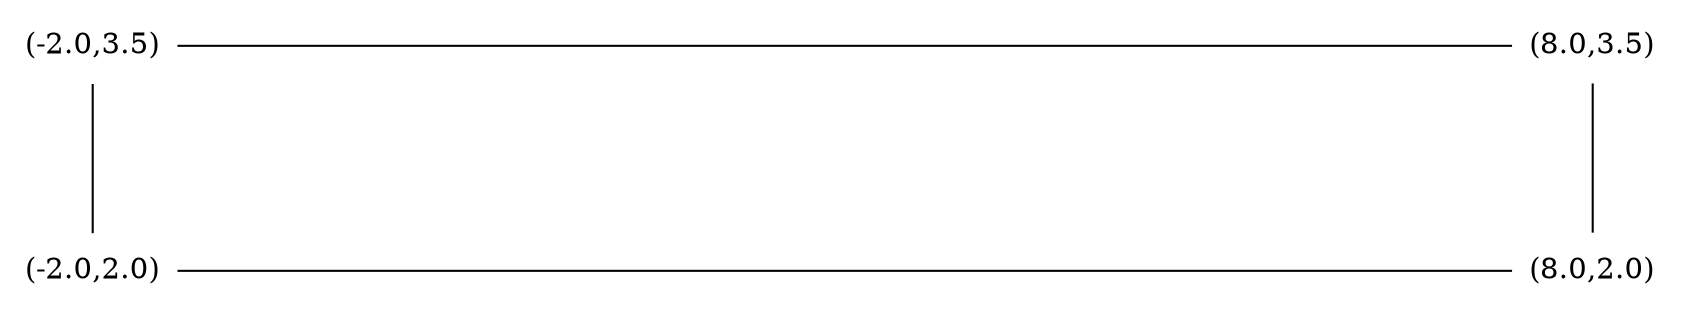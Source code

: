 graph g {
	graph[layout=neato]
	graph[margin=0]
	node[shape=plaintext]
	r0 [label="(-2.0,2.0)",pos="-2.0,2.0!"]
	r1 [label="(-2.0,3.5)",pos="-2.0,3.5!"]
	r1 -- r0
	r2 [label="(8.0,3.5)",pos="8.0,3.5!"]
	r2 -- r1
	r3 [label="(8.0,2.0)",pos="8.0,2.0!"]
	r3 -- r2
	r3 -- r0
}

